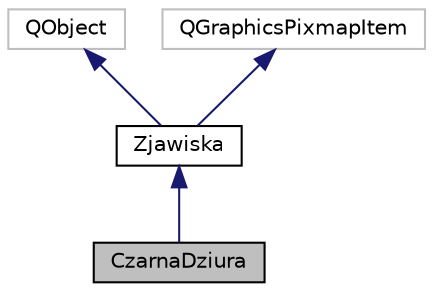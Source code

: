 digraph "CzarnaDziura"
{
 // LATEX_PDF_SIZE
  edge [fontname="Helvetica",fontsize="10",labelfontname="Helvetica",labelfontsize="10"];
  node [fontname="Helvetica",fontsize="10",shape=record];
  Node4 [label="CzarnaDziura",height=0.2,width=0.4,color="black", fillcolor="grey75", style="filled", fontcolor="black",tooltip="The CzarnaDziura class Klasa glownie sluzy do tego aby latwo mozna bylo wykryc kolizje na podstawie p..."];
  Node5 -> Node4 [dir="back",color="midnightblue",fontsize="10",style="solid",fontname="Helvetica"];
  Node5 [label="Zjawiska",height=0.2,width=0.4,color="black", fillcolor="white", style="filled",URL="$class_zjawiska.html",tooltip="The Zjawiska class."];
  Node6 -> Node5 [dir="back",color="midnightblue",fontsize="10",style="solid",fontname="Helvetica"];
  Node6 [label="QObject",height=0.2,width=0.4,color="grey75", fillcolor="white", style="filled",tooltip=" "];
  Node7 -> Node5 [dir="back",color="midnightblue",fontsize="10",style="solid",fontname="Helvetica"];
  Node7 [label="QGraphicsPixmapItem",height=0.2,width=0.4,color="grey75", fillcolor="white", style="filled",tooltip=" "];
}
